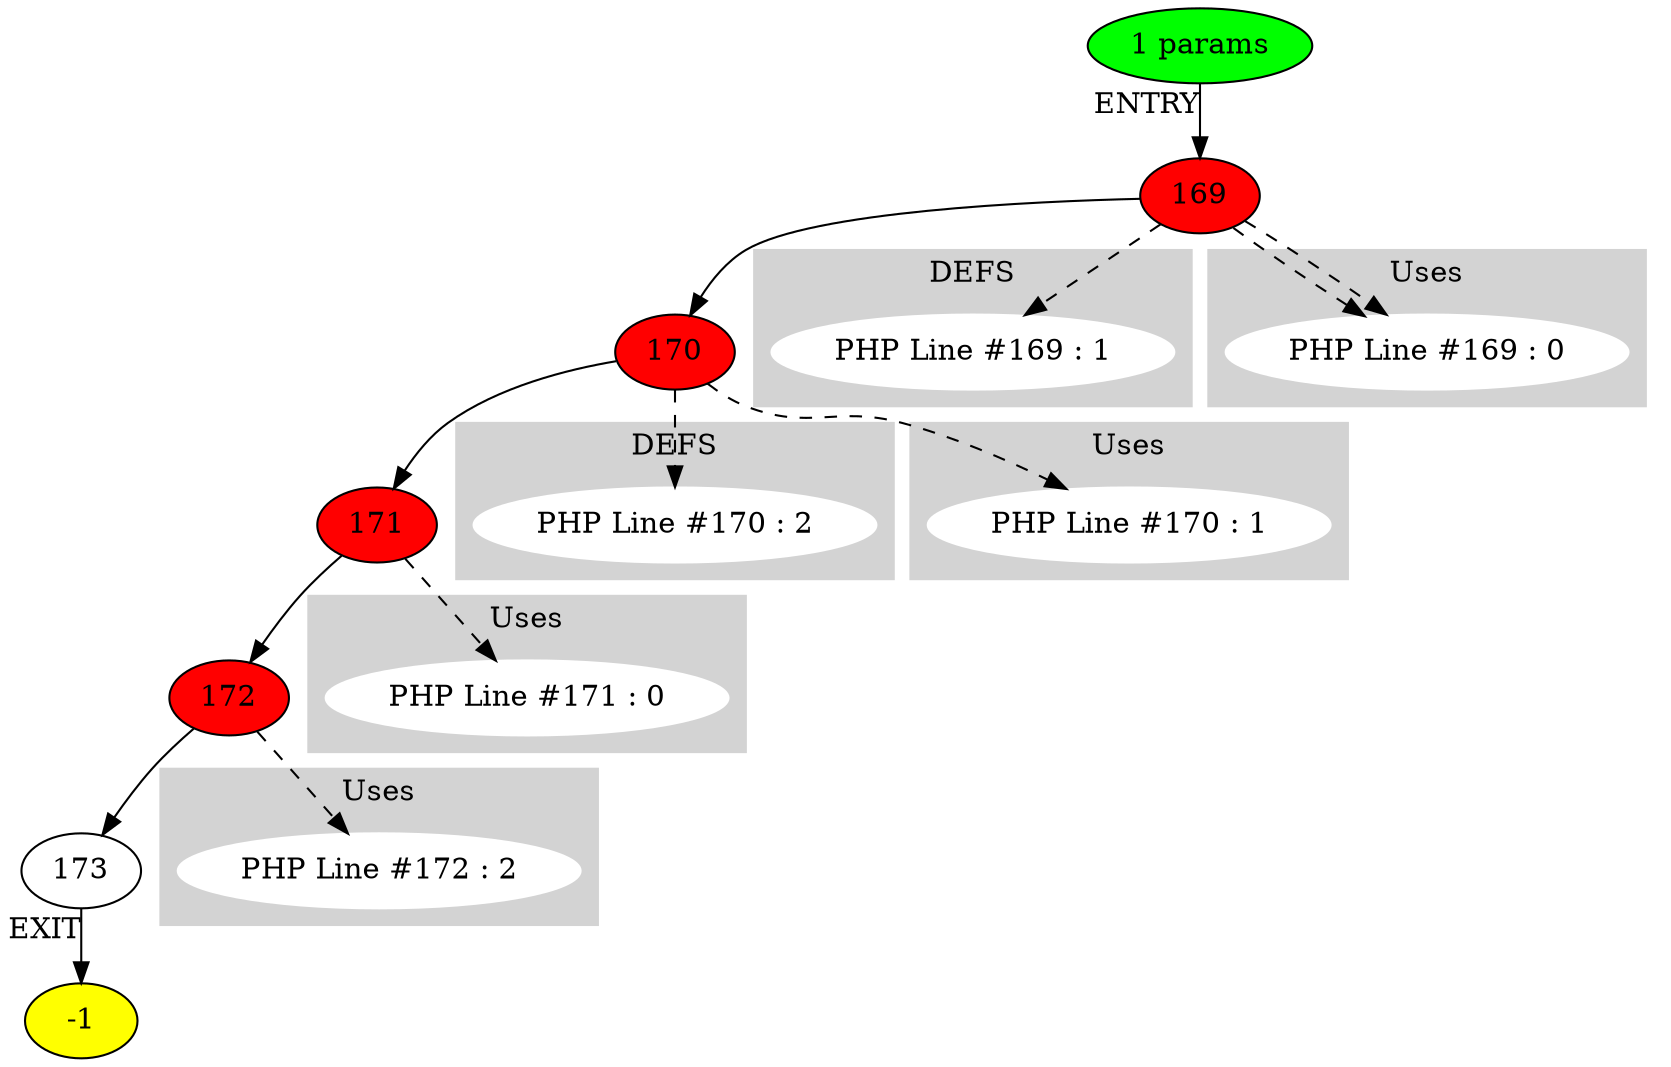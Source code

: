 digraph testName {
0 [label="169" , fillcolor = red, style = filled];
1 [label="170" , fillcolor = red, style = filled];
2 [label="171" , fillcolor = red, style = filled];
3 [label="172" , fillcolor = red, style = filled];
4 [label="173"];
0 -> 1;
1 -> 2;
2 -> 3;
3 -> 4;
-2 -> 0[xlabel="ENTRY"];
4 -> -1[xlabel="EXIT"];
-2 [fillcolor = green, style = filled]-1 [fillcolor= yellow, style = filled] subgraph cluster_g_0 { style=filled; color=lightgrey; node [style=filled,color=white]; g_0[label= "PHP Line #169 : 1"];label = "DEFS";}
0 -> g_0 [style="dashed"];
subgraph cluster_g_1 { style=filled; color=lightgrey; node [style=filled,color=white]; g_1[label= "PHP Line #170 : 2"];label = "DEFS";}
1 -> g_1 [style="dashed"];
subgraph cluster_use_0 { style=filled; color=lightgrey; node [style=filled,color=white]; use_0_0[label= "PHP Line #169 : 0"];label = "Uses";}
0 -> use_0_0 [style="dashed"];
subgraph cluster_use_0 { style=filled; color=lightgrey; node [style=filled,color=white]; use_0_0[label= "PHP Line #169 : 0"];label = "Uses";}
0 -> use_0_0 [style="dashed"];
subgraph cluster_use_1 { style=filled; color=lightgrey; node [style=filled,color=white]; use_1_1[label= "PHP Line #170 : 1"];label = "Uses";}
1 -> use_1_1 [style="dashed"];
subgraph cluster_use_2 { style=filled; color=lightgrey; node [style=filled,color=white]; use_2_0[label= "PHP Line #171 : 0"];label = "Uses";}
2 -> use_2_0 [style="dashed"];
subgraph cluster_use_3 { style=filled; color=lightgrey; node [style=filled,color=white]; use_3_2[label= "PHP Line #172 : 2"];label = "Uses";}
3 -> use_3_2 [style="dashed"];
-2 [label="1 params"];
}
